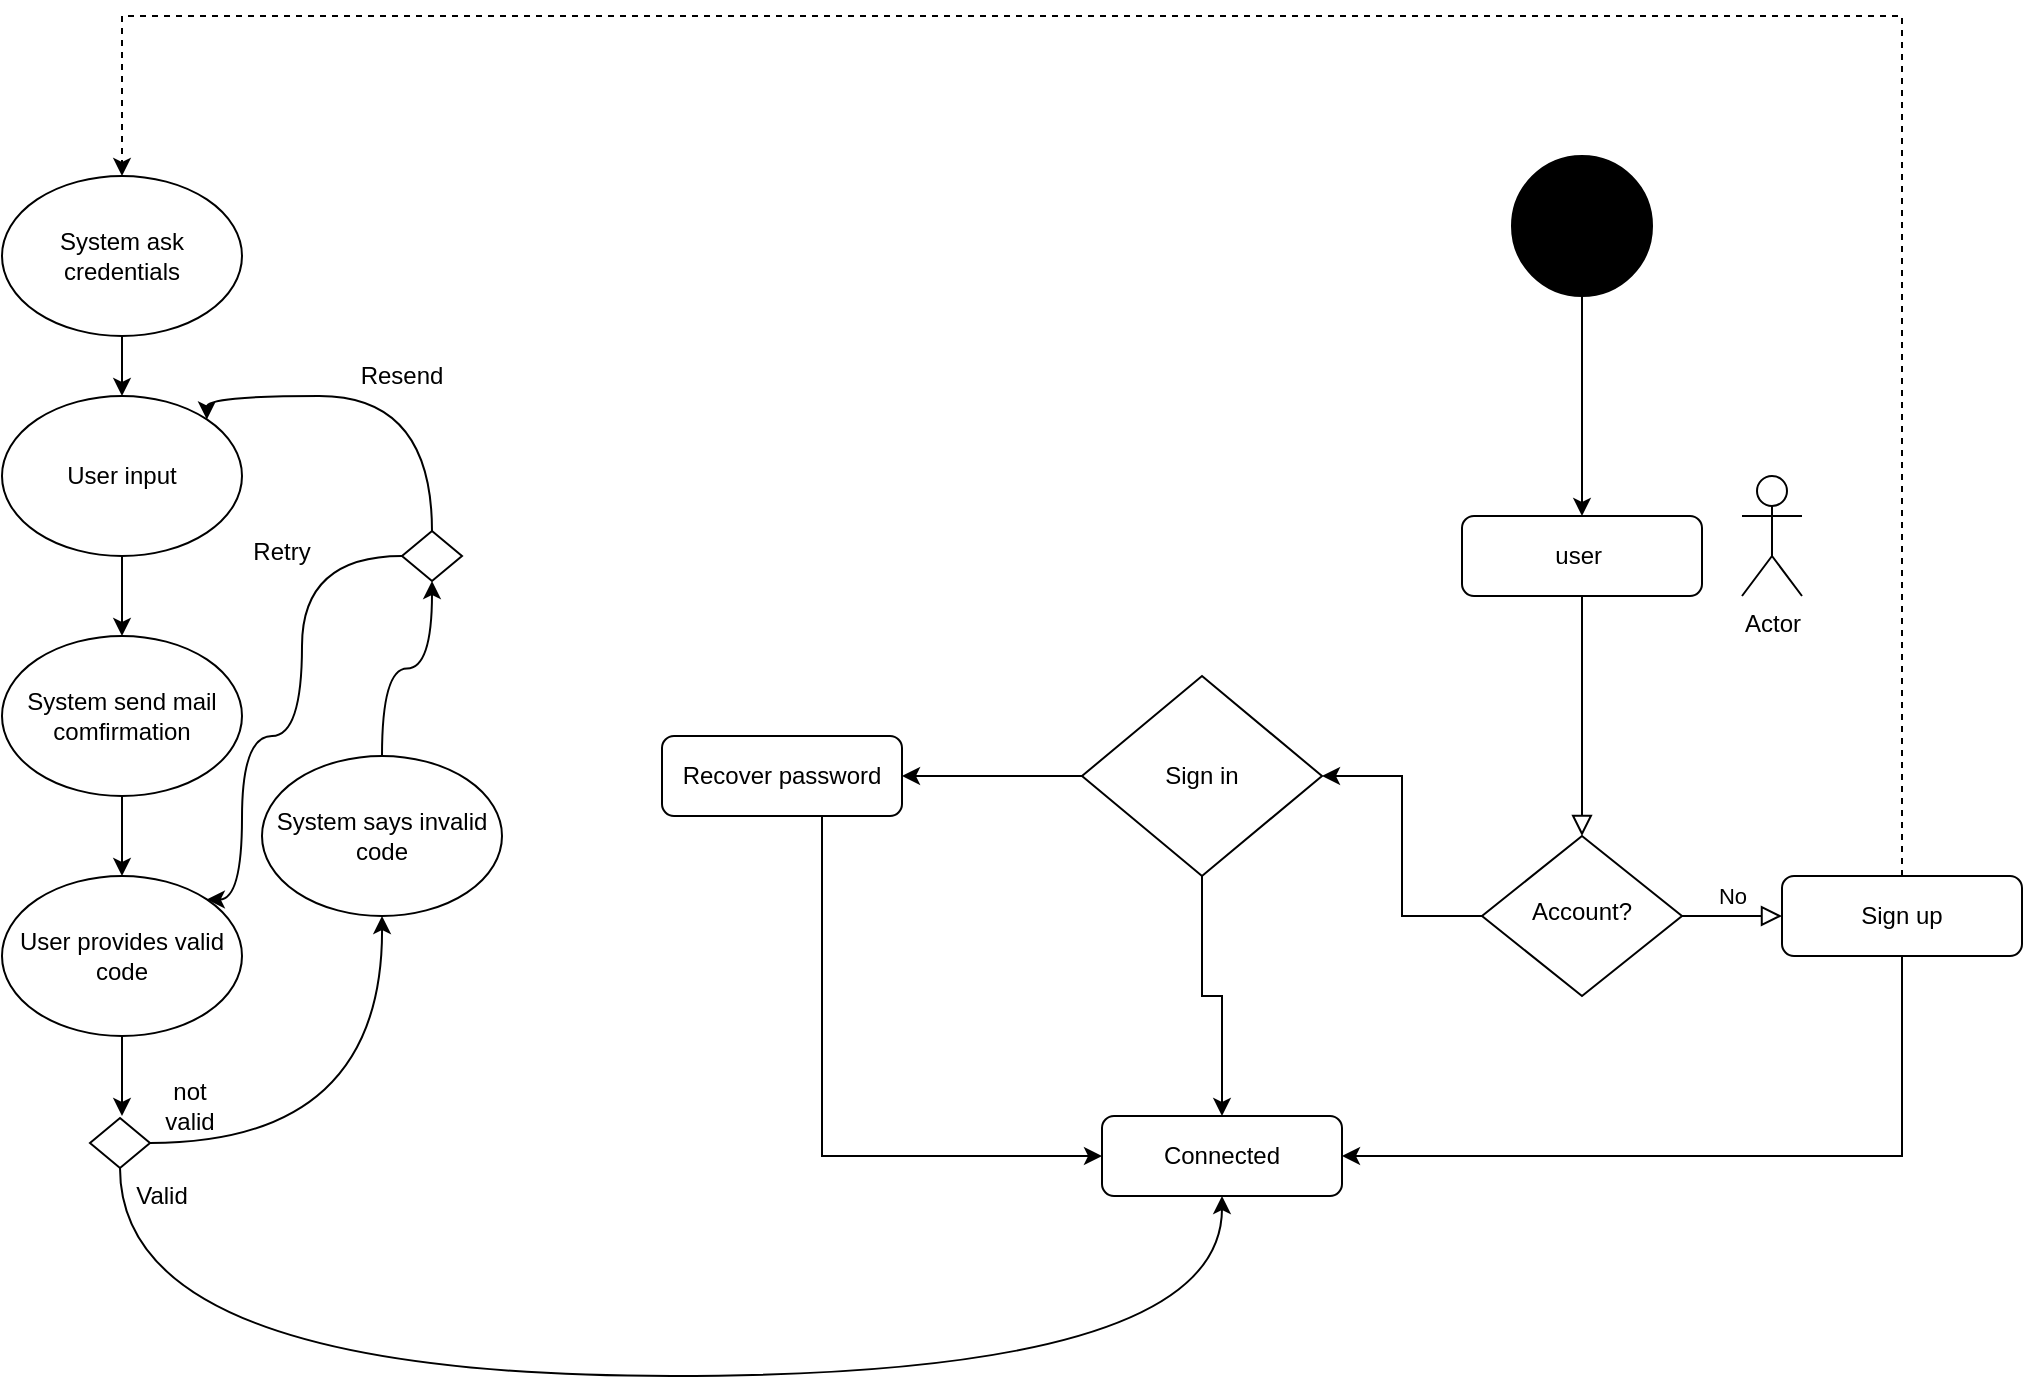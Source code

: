 <mxfile version="15.4.1" type="github"><diagram id="JDmLgBmWtV-HAZZ8i03p" name="Page-1"><mxGraphModel dx="1350" dy="793" grid="1" gridSize="10" guides="1" tooltips="1" connect="1" arrows="1" fold="1" page="1" pageScale="1" pageWidth="850" pageHeight="1100" math="0" shadow="0"><root><mxCell id="0"/><mxCell id="1" parent="0"/><mxCell id="KJeVh1C1oGQMEUYiv7FG-1" value="" style="rounded=0;html=1;jettySize=auto;orthogonalLoop=1;fontSize=11;endArrow=block;endFill=0;endSize=8;strokeWidth=1;shadow=0;labelBackgroundColor=none;edgeStyle=orthogonalEdgeStyle;" parent="1" source="KJeVh1C1oGQMEUYiv7FG-2" target="KJeVh1C1oGQMEUYiv7FG-5" edge="1"><mxGeometry relative="1" as="geometry"/></mxCell><mxCell id="KJeVh1C1oGQMEUYiv7FG-2" value="user&lt;span style=&quot;white-space: pre&quot;&gt;&#9;&lt;/span&gt;" style="rounded=1;whiteSpace=wrap;html=1;fontSize=12;glass=0;strokeWidth=1;shadow=0;" parent="1" vertex="1"><mxGeometry x="1180" y="450" width="120" height="40" as="geometry"/></mxCell><mxCell id="KJeVh1C1oGQMEUYiv7FG-3" value="No" style="edgeStyle=orthogonalEdgeStyle;rounded=0;html=1;jettySize=auto;orthogonalLoop=1;fontSize=11;endArrow=block;endFill=0;endSize=8;strokeWidth=1;shadow=0;labelBackgroundColor=none;" parent="1" source="KJeVh1C1oGQMEUYiv7FG-5" target="KJeVh1C1oGQMEUYiv7FG-8" edge="1"><mxGeometry y="10" relative="1" as="geometry"><mxPoint as="offset"/></mxGeometry></mxCell><mxCell id="KJeVh1C1oGQMEUYiv7FG-4" value="" style="edgeStyle=orthogonalEdgeStyle;rounded=0;orthogonalLoop=1;jettySize=auto;html=1;entryX=1;entryY=0.5;entryDx=0;entryDy=0;entryPerimeter=0;" parent="1" source="KJeVh1C1oGQMEUYiv7FG-5" target="KJeVh1C1oGQMEUYiv7FG-14" edge="1"><mxGeometry relative="1" as="geometry"><mxPoint x="1130" y="630" as="targetPoint"/></mxGeometry></mxCell><mxCell id="KJeVh1C1oGQMEUYiv7FG-5" value="Account?" style="rhombus;whiteSpace=wrap;html=1;shadow=0;fontFamily=Helvetica;fontSize=12;align=center;strokeWidth=1;spacing=6;spacingTop=-4;" parent="1" vertex="1"><mxGeometry x="1190" y="610" width="100" height="80" as="geometry"/></mxCell><mxCell id="KJeVh1C1oGQMEUYiv7FG-6" style="edgeStyle=orthogonalEdgeStyle;rounded=0;orthogonalLoop=1;jettySize=auto;html=1;entryX=1;entryY=0.5;entryDx=0;entryDy=0;" parent="1" source="KJeVh1C1oGQMEUYiv7FG-8" target="KJeVh1C1oGQMEUYiv7FG-11" edge="1"><mxGeometry relative="1" as="geometry"><mxPoint x="1360" y="770" as="targetPoint"/><Array as="points"><mxPoint x="1400" y="770"/></Array></mxGeometry></mxCell><mxCell id="KJeVh1C1oGQMEUYiv7FG-7" style="edgeStyle=orthogonalEdgeStyle;rounded=0;orthogonalLoop=1;jettySize=auto;html=1;fixDash=0;dashed=1;" parent="1" source="KJeVh1C1oGQMEUYiv7FG-8" edge="1"><mxGeometry relative="1" as="geometry"><mxPoint x="510" y="280" as="targetPoint"/><Array as="points"><mxPoint x="1400" y="200"/></Array></mxGeometry></mxCell><mxCell id="KJeVh1C1oGQMEUYiv7FG-8" value="Sign up" style="rounded=1;whiteSpace=wrap;html=1;fontSize=12;glass=0;strokeWidth=1;shadow=0;" parent="1" vertex="1"><mxGeometry x="1340" y="630" width="120" height="40" as="geometry"/></mxCell><mxCell id="KJeVh1C1oGQMEUYiv7FG-9" style="edgeStyle=orthogonalEdgeStyle;rounded=0;orthogonalLoop=1;jettySize=auto;html=1;entryX=0;entryY=0.5;entryDx=0;entryDy=0;" parent="1" source="KJeVh1C1oGQMEUYiv7FG-10" target="KJeVh1C1oGQMEUYiv7FG-11" edge="1"><mxGeometry relative="1" as="geometry"><mxPoint x="890" y="770" as="targetPoint"/><Array as="points"><mxPoint x="860" y="770"/></Array></mxGeometry></mxCell><mxCell id="KJeVh1C1oGQMEUYiv7FG-10" value="Recover password" style="rounded=1;whiteSpace=wrap;html=1;fontSize=12;glass=0;strokeWidth=1;shadow=0;" parent="1" vertex="1"><mxGeometry x="780" y="560" width="120" height="40" as="geometry"/></mxCell><mxCell id="KJeVh1C1oGQMEUYiv7FG-11" value="Connected" style="rounded=1;whiteSpace=wrap;html=1;fontSize=12;glass=0;strokeWidth=1;shadow=0;" parent="1" vertex="1"><mxGeometry x="1000" y="750" width="120" height="40" as="geometry"/></mxCell><mxCell id="KJeVh1C1oGQMEUYiv7FG-12" style="edgeStyle=orthogonalEdgeStyle;rounded=0;orthogonalLoop=1;jettySize=auto;html=1;entryX=0.5;entryY=0;entryDx=0;entryDy=0;" parent="1" source="KJeVh1C1oGQMEUYiv7FG-14" target="KJeVh1C1oGQMEUYiv7FG-11" edge="1"><mxGeometry relative="1" as="geometry"/></mxCell><mxCell id="KJeVh1C1oGQMEUYiv7FG-13" style="edgeStyle=orthogonalEdgeStyle;rounded=0;orthogonalLoop=1;jettySize=auto;html=1;entryX=1;entryY=0.5;entryDx=0;entryDy=0;" parent="1" source="KJeVh1C1oGQMEUYiv7FG-14" target="KJeVh1C1oGQMEUYiv7FG-10" edge="1"><mxGeometry relative="1" as="geometry"/></mxCell><mxCell id="KJeVh1C1oGQMEUYiv7FG-14" value="Sign in" style="rhombus;whiteSpace=wrap;html=1;" parent="1" vertex="1"><mxGeometry x="990" y="530" width="120" height="100" as="geometry"/></mxCell><mxCell id="KJeVh1C1oGQMEUYiv7FG-15" style="edgeStyle=orthogonalEdgeStyle;rounded=0;orthogonalLoop=1;jettySize=auto;html=1;entryX=0.5;entryY=0;entryDx=0;entryDy=0;" parent="1" source="KJeVh1C1oGQMEUYiv7FG-16" target="KJeVh1C1oGQMEUYiv7FG-2" edge="1"><mxGeometry relative="1" as="geometry"/></mxCell><mxCell id="KJeVh1C1oGQMEUYiv7FG-16" value="" style="ellipse;whiteSpace=wrap;html=1;aspect=fixed;fillColor=#000000;" parent="1" vertex="1"><mxGeometry x="1205" y="270" width="70" height="70" as="geometry"/></mxCell><mxCell id="KJeVh1C1oGQMEUYiv7FG-17" value="Actor" style="shape=umlActor;verticalLabelPosition=bottom;verticalAlign=top;html=1;outlineConnect=0;fillColor=#FFFFFF;" parent="1" vertex="1"><mxGeometry x="1320" y="430" width="30" height="60" as="geometry"/></mxCell><mxCell id="KJeVh1C1oGQMEUYiv7FG-18" style="edgeStyle=orthogonalEdgeStyle;curved=1;orthogonalLoop=1;jettySize=auto;html=1;" parent="1" source="KJeVh1C1oGQMEUYiv7FG-19" edge="1"><mxGeometry relative="1" as="geometry"><mxPoint x="510" y="390" as="targetPoint"/></mxGeometry></mxCell><mxCell id="KJeVh1C1oGQMEUYiv7FG-19" value="System ask credentials" style="ellipse;whiteSpace=wrap;html=1;fillColor=#FFFFFF;" parent="1" vertex="1"><mxGeometry x="450" y="280" width="120" height="80" as="geometry"/></mxCell><mxCell id="KJeVh1C1oGQMEUYiv7FG-20" style="edgeStyle=orthogonalEdgeStyle;curved=1;orthogonalLoop=1;jettySize=auto;html=1;" parent="1" source="KJeVh1C1oGQMEUYiv7FG-21" edge="1"><mxGeometry relative="1" as="geometry"><mxPoint x="510" y="510" as="targetPoint"/></mxGeometry></mxCell><mxCell id="KJeVh1C1oGQMEUYiv7FG-21" value="User input" style="ellipse;whiteSpace=wrap;html=1;fillColor=#FFFFFF;" parent="1" vertex="1"><mxGeometry x="450" y="390" width="120" height="80" as="geometry"/></mxCell><mxCell id="KJeVh1C1oGQMEUYiv7FG-22" style="edgeStyle=orthogonalEdgeStyle;curved=1;orthogonalLoop=1;jettySize=auto;html=1;" parent="1" source="KJeVh1C1oGQMEUYiv7FG-23" edge="1"><mxGeometry relative="1" as="geometry"><mxPoint x="510" y="630" as="targetPoint"/></mxGeometry></mxCell><mxCell id="KJeVh1C1oGQMEUYiv7FG-23" value="System send mail comfirmation" style="ellipse;whiteSpace=wrap;html=1;fillColor=#FFFFFF;" parent="1" vertex="1"><mxGeometry x="450" y="510" width="120" height="80" as="geometry"/></mxCell><mxCell id="KJeVh1C1oGQMEUYiv7FG-24" style="edgeStyle=orthogonalEdgeStyle;curved=1;orthogonalLoop=1;jettySize=auto;html=1;" parent="1" source="KJeVh1C1oGQMEUYiv7FG-25" edge="1"><mxGeometry relative="1" as="geometry"><mxPoint x="510" y="750" as="targetPoint"/></mxGeometry></mxCell><mxCell id="KJeVh1C1oGQMEUYiv7FG-25" value="User provides valid code" style="ellipse;whiteSpace=wrap;html=1;fillColor=#FFFFFF;" parent="1" vertex="1"><mxGeometry x="450" y="630" width="120" height="80" as="geometry"/></mxCell><mxCell id="KJeVh1C1oGQMEUYiv7FG-26" style="edgeStyle=orthogonalEdgeStyle;curved=1;orthogonalLoop=1;jettySize=auto;html=1;entryX=0.5;entryY=1;entryDx=0;entryDy=0;" parent="1" source="KJeVh1C1oGQMEUYiv7FG-28" target="KJeVh1C1oGQMEUYiv7FG-11" edge="1"><mxGeometry relative="1" as="geometry"><mxPoint x="940" y="880" as="targetPoint"/><Array as="points"><mxPoint x="509" y="880"/><mxPoint x="1060" y="880"/></Array></mxGeometry></mxCell><mxCell id="KJeVh1C1oGQMEUYiv7FG-27" style="edgeStyle=orthogonalEdgeStyle;curved=1;orthogonalLoop=1;jettySize=auto;html=1;" parent="1" source="KJeVh1C1oGQMEUYiv7FG-28" edge="1"><mxGeometry relative="1" as="geometry"><mxPoint x="640" y="650" as="targetPoint"/></mxGeometry></mxCell><mxCell id="KJeVh1C1oGQMEUYiv7FG-28" value="" style="rhombus;whiteSpace=wrap;html=1;fillColor=#FFFFFF;" parent="1" vertex="1"><mxGeometry x="494" y="751" width="30" height="25" as="geometry"/></mxCell><mxCell id="KJeVh1C1oGQMEUYiv7FG-29" value="Valid" style="text;html=1;strokeColor=none;fillColor=none;align=center;verticalAlign=middle;whiteSpace=wrap;rounded=0;" parent="1" vertex="1"><mxGeometry x="510" y="780" width="40" height="20" as="geometry"/></mxCell><mxCell id="KJeVh1C1oGQMEUYiv7FG-30" value="not valid" style="text;html=1;strokeColor=none;fillColor=none;align=center;verticalAlign=middle;whiteSpace=wrap;rounded=0;" parent="1" vertex="1"><mxGeometry x="524" y="734.5" width="40" height="20" as="geometry"/></mxCell><mxCell id="KJeVh1C1oGQMEUYiv7FG-31" style="edgeStyle=orthogonalEdgeStyle;curved=1;orthogonalLoop=1;jettySize=auto;html=1;entryX=0.5;entryY=1;entryDx=0;entryDy=0;" parent="1" source="KJeVh1C1oGQMEUYiv7FG-32" target="KJeVh1C1oGQMEUYiv7FG-35" edge="1"><mxGeometry relative="1" as="geometry"/></mxCell><mxCell id="KJeVh1C1oGQMEUYiv7FG-32" value="System says invalid code" style="ellipse;whiteSpace=wrap;html=1;fillColor=#FFFFFF;" parent="1" vertex="1"><mxGeometry x="580" y="570" width="120" height="80" as="geometry"/></mxCell><mxCell id="KJeVh1C1oGQMEUYiv7FG-33" style="edgeStyle=orthogonalEdgeStyle;curved=1;orthogonalLoop=1;jettySize=auto;html=1;entryX=1;entryY=0;entryDx=0;entryDy=0;" parent="1" source="KJeVh1C1oGQMEUYiv7FG-35" target="KJeVh1C1oGQMEUYiv7FG-25" edge="1"><mxGeometry relative="1" as="geometry"><Array as="points"><mxPoint x="600" y="470"/><mxPoint x="600" y="560"/><mxPoint x="570" y="560"/><mxPoint x="570" y="642"/></Array></mxGeometry></mxCell><mxCell id="KJeVh1C1oGQMEUYiv7FG-34" style="edgeStyle=orthogonalEdgeStyle;curved=1;orthogonalLoop=1;jettySize=auto;html=1;entryX=1;entryY=0;entryDx=0;entryDy=0;" parent="1" source="KJeVh1C1oGQMEUYiv7FG-35" target="KJeVh1C1oGQMEUYiv7FG-21" edge="1"><mxGeometry relative="1" as="geometry"><Array as="points"><mxPoint x="665" y="390"/><mxPoint x="552" y="390"/></Array></mxGeometry></mxCell><mxCell id="KJeVh1C1oGQMEUYiv7FG-35" value="" style="rhombus;whiteSpace=wrap;html=1;fillColor=#FFFFFF;" parent="1" vertex="1"><mxGeometry x="650" y="457.5" width="30" height="25" as="geometry"/></mxCell><mxCell id="KJeVh1C1oGQMEUYiv7FG-36" value="Retry" style="text;html=1;strokeColor=none;fillColor=none;align=center;verticalAlign=middle;whiteSpace=wrap;rounded=0;" parent="1" vertex="1"><mxGeometry x="570" y="457.5" width="40" height="20" as="geometry"/></mxCell><mxCell id="KJeVh1C1oGQMEUYiv7FG-37" value="Resend" style="text;html=1;strokeColor=none;fillColor=none;align=center;verticalAlign=middle;whiteSpace=wrap;rounded=0;" parent="1" vertex="1"><mxGeometry x="630" y="370" width="40" height="20" as="geometry"/></mxCell></root></mxGraphModel></diagram></mxfile>